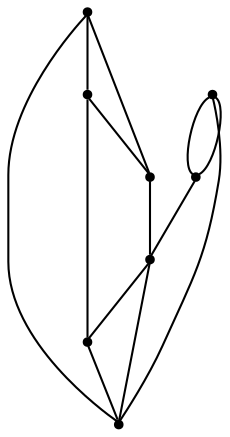 graph {
  node [shape=point,comment="{\"directed\":false,\"doi\":\"10.1007/3-540-36151-0_21\",\"figure\":\"3 (2)\"}"]

  v0 [pos="1526.7083485921225,1704.854170481364"]
  v1 [pos="1475.5833943684897,1807.104206085205"]
  v2 [pos="1424.4583129882812,1704.854170481364"]
  v3 [pos="1322.0832824707031,1704.854170481364"]
  v4 [pos="1271.0833231608076,1807.104206085205"]
  v5 [pos="1219.8333740234375,1704.854170481364"]
  v6 [pos="1117.5833384195967,1704.854170481364"]
  v7 [pos="1066.4583841959636,1807.104206085205"]

  v0 -- v5 [id="-1",pos="1526.7083485921225,1704.854170481364 1500.9625752766929,1642.916711171468 1440.4249827067058,1602.5457700093586 1373.3042399088542,1602.5457700093586 1306.179173787435,1602.5457700093586 1245.6417083740234,1642.916711171468 1219.8333740234375,1704.854170481364"]
  v6 -- v7 [id="-2",pos="1117.5833384195967,1704.854170481364 1015.2875264485677,1704.833443959554 1015.2875264485677,1704.833443959554 1015.2875264485677,1704.833443959554 1066.4583841959636,1807.104206085205 1066.4583841959636,1807.104206085205 1066.4583841959636,1807.104206085205"]
  v6 -- v7 [id="-3",pos="1117.5833384195967,1704.854170481364 1066.4583841959636,1807.104206085205 1066.4583841959636,1807.104206085205 1066.4583841959636,1807.104206085205"]
  v4 -- v3 [id="-4",pos="1271.0833231608076,1807.104206085205 1322.0832824707031,1704.854170481364 1322.0832824707031,1704.854170481364 1322.0832824707031,1704.854170481364"]
  v3 -- v5 [id="-5",pos="1322.0832824707031,1704.854170481364 1219.8333740234375,1704.854170481364 1219.8333740234375,1704.854170481364 1219.8333740234375,1704.854170481364"]
  v2 -- v1 [id="-6",pos="1424.4583129882812,1704.854170481364 1475.5833943684897,1807.104206085205 1475.5833943684897,1807.104206085205 1475.5833943684897,1807.104206085205"]
  v1 -- v0 [id="-7",pos="1475.5833943684897,1807.104206085205 1526.7083485921225,1704.854170481364 1526.7083485921225,1704.854170481364 1526.7083485921225,1704.854170481364"]
  v0 -- v2 [id="-8",pos="1526.7083485921225,1704.854170481364 1424.4583129882812,1704.854170481364 1424.4583129882812,1704.854170481364 1424.4583129882812,1704.854170481364"]
  v1 -- v4 [id="-9",pos="1475.5833943684897,1807.104206085205 1444.1791534423828,1823.8957405090332 1409.0166727701824,1832.695738474528 1373.3041127522788,1832.695738474528 1337.5874837239585,1832.695738474528 1302.4250030517578,1823.8957405090332 1271.0833231608076,1807.104206085205"]
  v2 -- v3 [id="-10",pos="1424.4583129882812,1704.854170481364 1417.7958170572917,1682.0875485738118 1396.9666798909507,1666.475009918213 1373.300043741862,1666.475009918213 1349.6374766031902,1666.475009918213 1328.808339436849,1682.0875485738118 1322.0832824707031,1704.854170481364"]
  v7 -- v4 [id="-11",pos="1066.4583841959636,1807.104206085205 1097.8458404541016,1823.8957405090332 1133.0083211263022,1832.695738474528 1168.7249501546225,1832.695738474528 1204.4375101725261,1832.695738474528 1239.5999908447266,1823.8957405090332 1271.0833231608076,1807.104206085205"]
  v6 -- v5 [id="-12",pos="1117.5833384195967,1704.854170481364 1124.2291768391929,1682.0875485738118 1145.058314005534,1666.475009918213 1168.725077311198,1666.475009918213 1192.3875172932944,1666.475009918213 1213.2166544596355,1682.0875485738118 1219.8333740234375,1704.854170481364"]
  v5 -- v4 [id="-14",pos="1219.8333740234375,1704.854170481364 1271.0833231608076,1807.104206085205 1271.0833231608076,1807.104206085205 1271.0833231608076,1807.104206085205"]
}